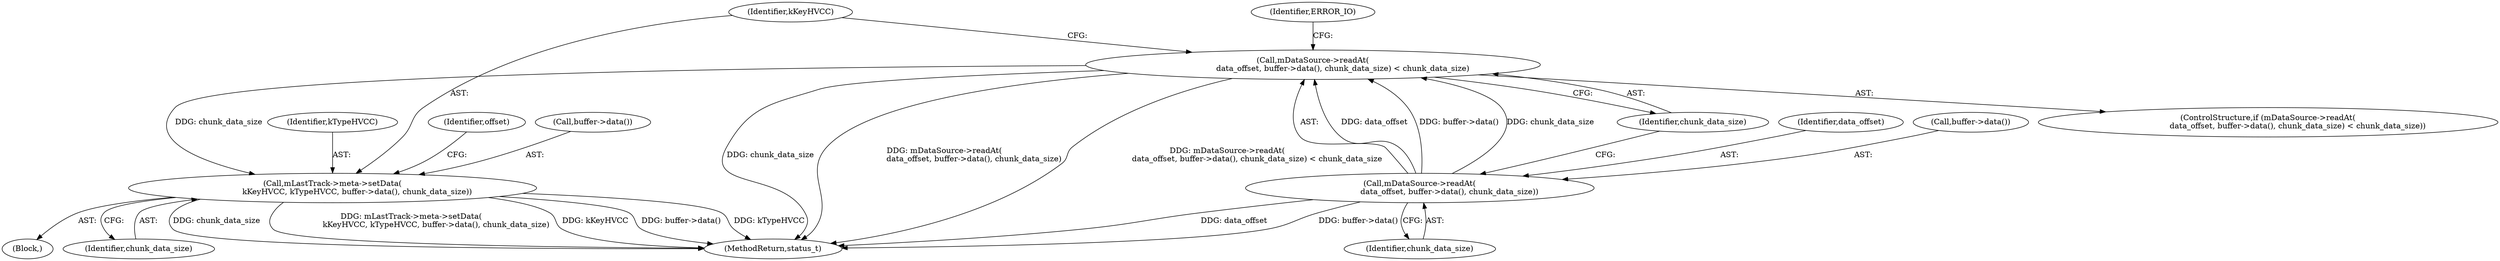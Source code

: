 digraph "0_Android_2674a7218eaa3c87f2ee26d26da5b9170e10f859@API" {
"1002169" [label="(Call,mDataSource->readAt(\n                        data_offset, buffer->data(), chunk_data_size) < chunk_data_size)"];
"1002170" [label="(Call,mDataSource->readAt(\n                        data_offset, buffer->data(), chunk_data_size))"];
"1002178" [label="(Call,mLastTrack->meta->setData(\n                    kKeyHVCC, kTypeHVCC, buffer->data(), chunk_data_size))"];
"1002174" [label="(Identifier,chunk_data_size)"];
"1002168" [label="(ControlStructure,if (mDataSource->readAt(\n                        data_offset, buffer->data(), chunk_data_size) < chunk_data_size))"];
"1002170" [label="(Call,mDataSource->readAt(\n                        data_offset, buffer->data(), chunk_data_size))"];
"1002178" [label="(Call,mLastTrack->meta->setData(\n                    kKeyHVCC, kTypeHVCC, buffer->data(), chunk_data_size))"];
"1002171" [label="(Identifier,data_offset)"];
"1002172" [label="(Call,buffer->data())"];
"1002169" [label="(Call,mDataSource->readAt(\n                        data_offset, buffer->data(), chunk_data_size) < chunk_data_size)"];
"1002162" [label="(Block,)"];
"1002182" [label="(Identifier,chunk_data_size)"];
"1002180" [label="(Identifier,kTypeHVCC)"];
"1002179" [label="(Identifier,kKeyHVCC)"];
"1002927" [label="(MethodReturn,status_t)"];
"1002173" [label="(Identifier,chunk_data_size)"];
"1002185" [label="(Identifier,offset)"];
"1002181" [label="(Call,buffer->data())"];
"1002177" [label="(Identifier,ERROR_IO)"];
"1002169" -> "1002168"  [label="AST: "];
"1002169" -> "1002174"  [label="CFG: "];
"1002170" -> "1002169"  [label="AST: "];
"1002174" -> "1002169"  [label="AST: "];
"1002177" -> "1002169"  [label="CFG: "];
"1002179" -> "1002169"  [label="CFG: "];
"1002169" -> "1002927"  [label="DDG: chunk_data_size"];
"1002169" -> "1002927"  [label="DDG: mDataSource->readAt(\n                        data_offset, buffer->data(), chunk_data_size)"];
"1002169" -> "1002927"  [label="DDG: mDataSource->readAt(\n                        data_offset, buffer->data(), chunk_data_size) < chunk_data_size"];
"1002170" -> "1002169"  [label="DDG: data_offset"];
"1002170" -> "1002169"  [label="DDG: buffer->data()"];
"1002170" -> "1002169"  [label="DDG: chunk_data_size"];
"1002169" -> "1002178"  [label="DDG: chunk_data_size"];
"1002170" -> "1002173"  [label="CFG: "];
"1002171" -> "1002170"  [label="AST: "];
"1002172" -> "1002170"  [label="AST: "];
"1002173" -> "1002170"  [label="AST: "];
"1002174" -> "1002170"  [label="CFG: "];
"1002170" -> "1002927"  [label="DDG: data_offset"];
"1002170" -> "1002927"  [label="DDG: buffer->data()"];
"1002178" -> "1002162"  [label="AST: "];
"1002178" -> "1002182"  [label="CFG: "];
"1002179" -> "1002178"  [label="AST: "];
"1002180" -> "1002178"  [label="AST: "];
"1002181" -> "1002178"  [label="AST: "];
"1002182" -> "1002178"  [label="AST: "];
"1002185" -> "1002178"  [label="CFG: "];
"1002178" -> "1002927"  [label="DDG: chunk_data_size"];
"1002178" -> "1002927"  [label="DDG: mLastTrack->meta->setData(\n                    kKeyHVCC, kTypeHVCC, buffer->data(), chunk_data_size)"];
"1002178" -> "1002927"  [label="DDG: kKeyHVCC"];
"1002178" -> "1002927"  [label="DDG: buffer->data()"];
"1002178" -> "1002927"  [label="DDG: kTypeHVCC"];
}
